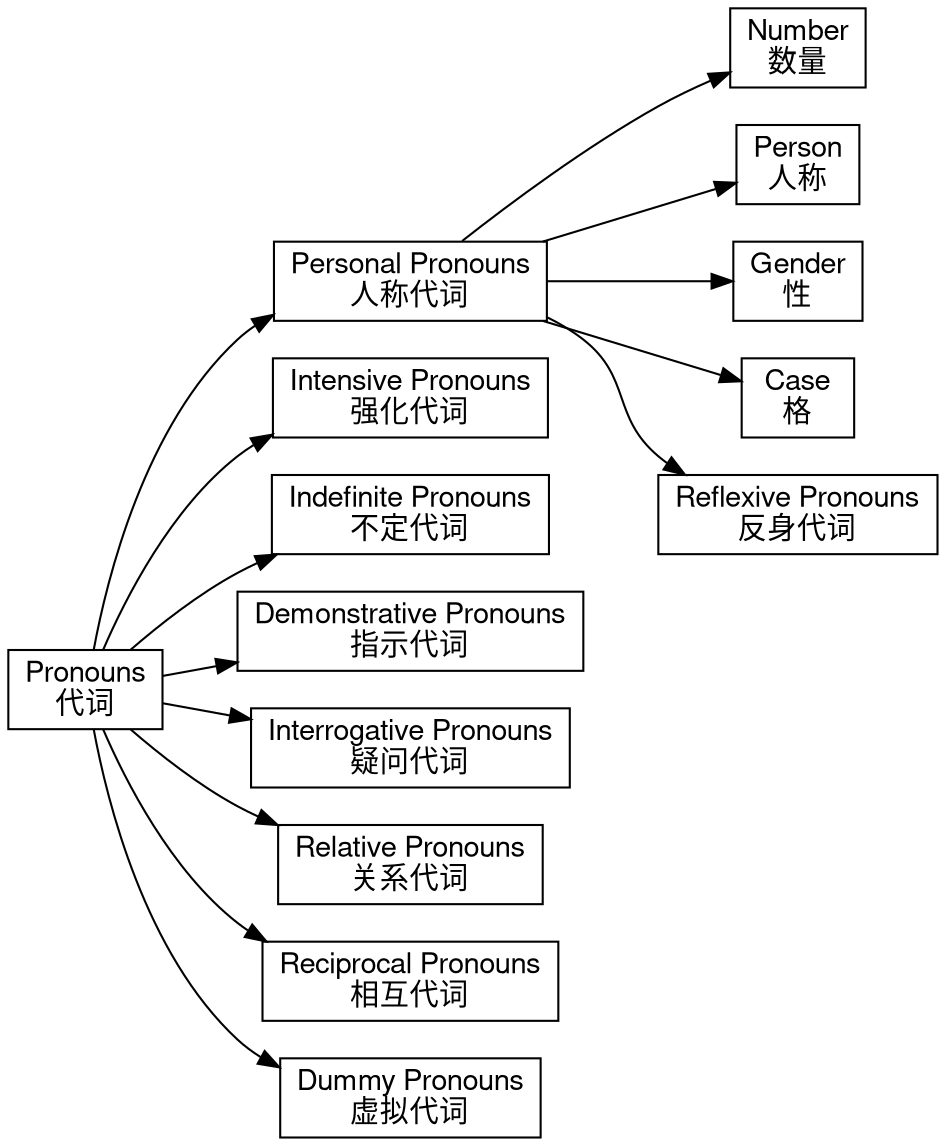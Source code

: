 digraph GrammarC2_F {
	rankdir=LR
	node [fontname="Helvetica, SimHei" fontsize=14 shape=rect]
	C2 [label="Pronouns
代词"]
	D9 [label="Personal Pronouns
人称代词"]
	E1 [label="Number
数量"]
	E2 [label="Person
人称"]
	E3 [label="Gender
性"]
	E4 [label="Case
格"]
	E5 [label="Reflexive Pronouns
反身代词"]
	D10 [label="Intensive Pronouns
强化代词"]
	D11 [label="Indefinite Pronouns
不定代词"]
	D12 [label="Demonstrative Pronouns
指示代词"]
	D13 [label="Interrogative Pronouns
疑问代词"]
	D14 [label="Relative Pronouns
关系代词"]
	D15 [label="Reciprocal Pronouns
相互代词"]
	D16 [label="Dummy Pronouns
虚拟代词"]
	C2 -> D9
	C2 -> D10
	C2 -> D11
	C2 -> D12
	C2 -> D13
	C2 -> D14
	C2 -> D15
	C2 -> D16
	D9 -> E1
	D9 -> E2
	D9 -> E3
	D9 -> E4
	D9 -> E5
}
